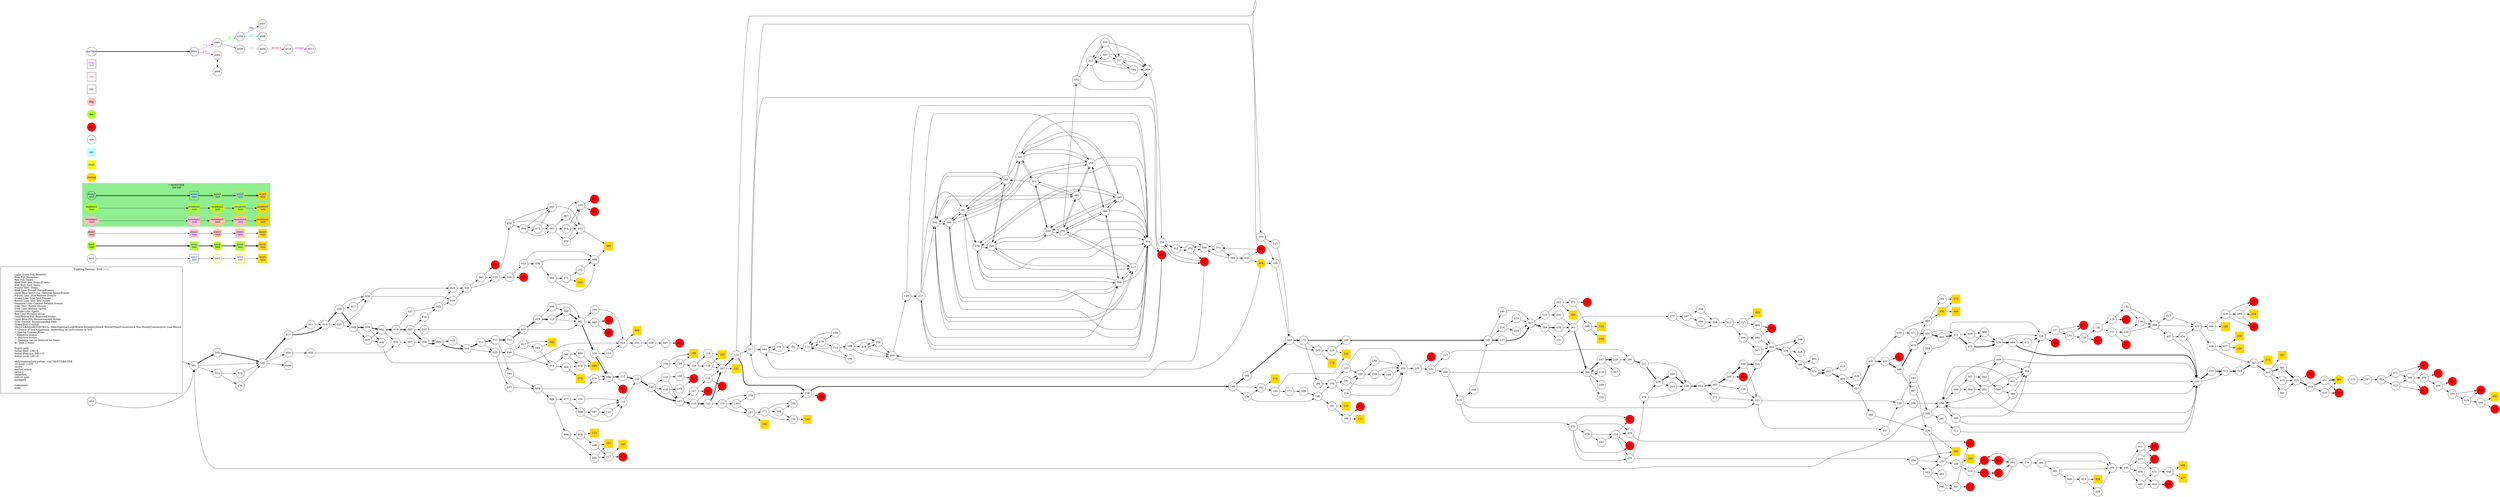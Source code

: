 digraph "Fighting Fantasy: Title" {
	// graph defaults
	rankdir=LR
	mclimit=50
	nodesep=.3 // changes horizontal separation of nodes
	ranksep=.4 // changes vertical separation of nodes
	node [height=.7
		width=.7
		shape=ellipse
		margin=0]
	edge[weight=5]

	// a box for a graph label
	// note that you can override the defaults set above
	title [label = "Fighting Fantasy: Title --/--/--\n\n \
		Light Green Fill: Benefits\l \
		Pink Fill: Penalties\l \
		Red Fill: Death\l \
		Blue Text: Key Items/Events\l \
		Red Text: Lost Items\l \
		Purple Text: Shops\l \
		Blue Line: Forced Items/Events\l \
		Light Blue Text/Line: Optional Items/Events\l \
		Purple Line: Dice Related Events\l \
		Green Line: Stat Test Passed\l \
		Brown Line: Stat Test Failed\l \
		Magenta Line: Combat Related Events\l \
		Grey Text: Riddle Answer\l \
		Grey Line: Hidden Option\l \
		Orange Line: Spells\l \
		Red Line: Possible Error\l \
		Gold/Yellow Fill: Required Nodes\l \
		Light Blue Fill: Recommended Nodes\l \
		Gold Outline: Recommended Path\l \
		Green Box: Combat\l \
		SK/ST/LK/AS/AR/TM/CW/CL: Skill/Stamina/Luck/Attack Strength/Attack Round/Time/Consecutive Win Round/Consecutive Lose Round\l \
		?: Chance of this happening, depending on instructions in text\l \
		*: Special Combat Rules\l \
		-: Negative Status\l \
		+: Positive Status\l \
		^: Damage can be reduced by items\l \
		@: Take 2 items\l\l \
		Starts with:\l \
		Initial Skill: 1d6+6\l \
		Initial Stamina: 2d6+12\l \
		Initial Luck: 1d6+6\l\l \
		skill/stamina/luck potion: +all SK/ST/LK&1ILK\l \
		10 meal: +4ST\l \
		sword\l \
		leather armor\l \
		lantern\l \
		tinderbox\l \
		2d6+6 gold\l \
		backpack\l\l \
		Comments:\l \
		none\l \
		"
		shape = "box"
		margin = 0.1]

	subgraph Required {
		node [style = "filled" color = "gold" fillcolor = "gold" fontcolor = "blue" shape = "rect"]
		key3
		boo5
		dam5
		monboo5
		mondam5
		mon5
		ending [fontcolor = "black" shape = "octagon"]
		049
		069
		070
		086
		092
		095
		106
		107
		115
		145
		151
		153
		162
		164
		174
		175
		211
		215
		235
		264
		280
		298
		299
		318
		339
		373
		375
		390
		397
		400
		404 [fontcolor = "black" shape = "octagon"]
		428
		446
		447
		449
		450
		454
		459
		461 [fontcolor = "black" shape = "octagon"]
		466
	}

	subgraph Required2 {
		node [style = "filled" color = "#FFF700" fillcolor = "#FFF700" fontcolor = "blue" shape = "rect"]
		req2
	}

	subgraph Recommended {
		node [penwidth = 3 color = "gold"]
		txt2
		key2 [shape = "rect" fontcolor = "blue"]
		boo3 [style = "filled" fillcolor = "greenyellow"]
		boo4 [style = "filled" fillcolor = "greenyellow"]
		dam3 [style = "filled" fillcolor = "pink"]
		dam4 [style = "filled" fillcolor = "pink"]
		monboo3 [style = "filled" fillcolor = "greenyellow"]
		monboo4 [style = "filled" fillcolor = "greenyellow"]
		mondam3 [style = "filled" fillcolor = "pink"]
		mondam4 [style = "filled" fillcolor = "pink"]
		mon3
		mon4
	}
	
	subgraph Optional {
		node [style = "filled" color = "paleturquoise1" fillcolor = "paleturquoise1" fontcolor = "blue" shape = "rect"]
		opt
	}

	subgraph Combat {
		style = "filled" color = "palegreen2"
		subgraph cluster_MONSTER {
			label = "? MONSTER\n 0/0 0/0"
			mon1 [label = "\N\n text"]
			mon2 [shape = "rect" fontcolor = "blue" label = "\N\n text"]
			mon3 [label = "\N\n text"]
			mon4 [shape = "rect" fontcolor = "blue" label = "\N\n text"]
			mon5 [shape = "rect" fontcolor = "blue" label = "\N\n text"]
			monboo1 [style = "filled" color = "greenyellow" label = "\N\n text"]
			monboo2 [shape = "rect" style = "filled" color = "greenyellow" fontcolor = "blue" label = "\N\n text"]
			monboo3 [label = "\N\n text"]
			monboo4 [shape = "rect" fontcolor = "blue" label = "\N\n text"]
			monboo5 [shape = "rect" fontcolor = "blue" label = "\N\n text"]
			mondam1 [style = "filled" color = "pink" label = "\N\n text"]
			mondam2 [shape = "rect" style = "filled" color = "pink" fontcolor = "blue" label = "\N\n text"]
			mondam3 [label = "\N\n text"]
			mondam4 [shape = "rect" fontcolor = "blue" label = "\N\n text"]
			mondam5 [shape = "rect" fontcolor = "blue" label = "\N\n text"]
		}
		cbt
	}

	subgraph Death {
		node [style = "filled" color = "red"]
		ddt
		031
		055
		062
		081
		085
		087
		091
		103
		105
		121
		126
		128
		131
		133
		136
		150
		157
		168
		182
		219
		236
		255
		259
		272
		301
		320
		322
		326
		333
		337
		341
		345
		346
		350
		370
		389
		392
		398
		406
		426
		429
		441
		444
		452
		453
		460
		463
		470
	}

	subgraph Boost {
		node [style = "filled" color = "greenyellow"]
		bst
		boo1 [label = "\N\n text"]
		boo2 [shape = "rect" fontcolor = "blue" label = "\N\n text"]
		boo3 [label = "\N\n text"]
		boo4 [shape = "rect" fontcolor = "blue" label = "\N\n text"]
		boo5 [shape = "rect" fontcolor = "blue" label = "\N\n text"]
	}

	subgraph Damage {
		node [style = "filled" color = "pink"]
		ddg
		dam1 [label = "\N\n text"]
		dam2 [shape = "rect" fontcolor = "blue" label = "\N\n text"]
		dam3 [label = "\N\n text"]
		dam4 [shape = "rect" fontcolor = "blue" label = "\N\n text"]
		dam5 [shape = "rect" fontcolor = "blue" label = "\N\n text"]
	}

	subgraph Key_Item {
		node [fontcolor = "blue" shape = "rect"]
		kky
		key1 [label = "\N\n text"]
		key2 [label = "\N\n text"]
		key3 [label = "\N\n text"]
	}
	
	subgraph Shop {
		node [fontcolor = "purple" shape = "rect"]
		shp
		shop1 [label = "\N\n text"]
	}

	mon1 -> mon2 -> mon3 -> mon4 -> mon5 [penwidth = 3]
	boo1 -> boo2 -> boo3 -> boo4 -> boo5 [penwidth = 3]
	dam1 -> dam2 -> dam3 -> dam4 -> dam5
	txt1 -> key1 -> txt2 -> key2 -> key3
	monboo1 -> monboo2 -> monboo3 -> monboo4 -> monboo5
	mondam1 -> mondam2 -> mondam3 -> mondam4 -> mondam5

	myTitle -> z001 [penwidth = 3]
	z001 -> z002 [color = "purple" fontcolor = "purple" label = "1-3"]
	z001 -> z003 [color = "purple" fontcolor = "purple" label = "4-6"]
	z002 -> z004 [color = "green" fontcolor = "green" label = "LK"]
	z002 -> z005 [color = "brown"]
	z003 -> z006 [dir = "both"]
	z004 -> z007 [color = "blue" fontcolor = "blue" label = "req"]
	z004 -> z008 [color = "cyan3" fontcolor = "cyan3" label = "-opt"]
	z005 -> z009 [color = "grey" fontcolor = "grey" label = "info"]
	z009 -> z010 [color = "crimson" fontcolor = "crimson" label = "error(?)"]
	z010 -> z011 [color = "magenta" fontcolor = "magenta" label = "escape"]
	{
		rank = same
		z003
		z006
	}

	title -> 001
	001 -> 003 [penwidth = 3]
	001 -> 036
	001 -> 022
	002 -> 001
	003 -> 036 [penwidth = 3]
	004 -> 005
	005 -> 006
	006 -> 007
	007 -> 008
	008 -> 009 [penwidth = 3]
	008 -> 009
	009 -> 010 [penwidth = 3]
	009 -> 418
	010 -> 025
	010 -> 011 [penwidth = 3]
	011 -> 025
	011 -> 012 [penwidth = 3]
	012 -> 013 [penwidth = 3]
	012 -> 044
	013 -> 051 [penwidth = 3]
	014 -> 028 [penwidth = 3]
	014 -> 020
	015 -> 036
	016 -> 032
	017 -> 038
	018 -> 052 [penwidth = 3]
	018 -> 039
	019 -> 050 [penwidth = 3]
	019 -> 037
	020 -> 048
	020 -> 038
	021 -> 014
	022 -> 015
	022 -> 475
	023 -> 054
	023 -> 030
	024 -> 049
	024 -> 035
	025 -> 046
	025 -> 033
	026 -> 032
	027 -> 014 [penwidth = 3]
	027 -> 021
	028 -> 017
	028 -> 038
	028 -> 048 [penwidth = 3]
	029 -> 052
	029 -> 039
	030 -> 042
	030 -> 055
	032 -> 040
	032 -> 023
	033 -> 058
	034 -> 045
	035 -> 059
	036 -> 027 [penwidth = 3]
	036 -> 004
	036 -> cover
	037 -> 045
	038 -> 016
	038 -> 026
	039 -> 024
	040 -> 023
	040 -> 031
	041 -> 079
	041 -> 060
	041 -> 067
	042 -> 089
	042 -> 056
	043 -> 051
	044 -> 058
	045 -> 016
	045 -> 026
	046 -> 057
	046 -> 075
	047 -> 062
	048 -> 029
	048 -> 018 [penwidth = 3]
	050 -> 043
	050 -> 034
	050 -> 008 [penwidth = 3]
	051 -> 073 [penwidth = 3]
	051 -> 061
	052 -> 019 [penwidth = 3]
	052 -> 006
	053 -> 069
	054 -> 064
	054 -> 041
	054 -> 083
	056 -> 089
	056 -> 065
	057 -> 092
	057 -> 063
	058 -> 074
	058 -> 068
	059 -> 047
	060 -> 053
	060 -> 102
	061 -> 100
	061 -> 116 [penwidth = 3]
	061 -> 080
	063 -> 092
	063 -> 075
	064 -> 072
	064 -> 041
	064 -> 083
	065 -> 089
	065 -> 071
	066 -> 093
	066 -> 078
	067 -> 053
	067 -> 102
	068 -> 094
	068 -> 077
	071 -> 101
	071 -> 095
	072 -> 064
	072 -> 041
	072 -> 083
	073 -> 090
	073 -> 112 [penwidth = 3]
	074 -> 096
	074 -> 096
	075 -> 084
	075 -> 066
	076 -> 115
	076 -> 098
	077 -> 104
	077 -> 088
	078 -> 086
	079 -> 053
	079 -> 102
	080 -> 103
	080 -> 087
	082 -> 117
	082 -> 107
	083 -> 053
	084 -> 070
	084 -> 078
	088 -> 113
	088 -> 097
	089 -> 069
	090 -> 099
	090 -> 061
	093 -> 086
	094 -> 076
	094 -> 082
	096 -> 085
	096 -> 111 [penwidth = 3]
	097 -> 113
	097 -> 141
	098 -> 117
	098 -> 107
	099 -> 061 [penwidth = 3]
	100 -> 024
	101 -> 089
	102 -> 081
	102 -> 091
	104 -> 113
	108 -> 121
	109 -> 121
	110 -> 157
	110 -> 142 [penwidth = 3]
	111 -> 120 [penwidth = 3]
	112 -> 099 [penwidth = 3]
	112 -> 061
	113 -> 120
	114 -> 153
	114 -> 163
	116 -> 123
	116 -> 096 [penwidth = 3]
	116 -> 096
	117 -> 145
	117 -> 105
	118 -> 163
	118 -> 150
	119 -> 108
	119 -> 167
	120 -> 148 [penwidth = 3]
	120 -> 154
	122 -> 169
	122 -> 178 [penwidth = 3]
	122 -> 217
	123 -> 024
	124 -> 128
	124 -> 127
	125 -> 130
	125 -> 133
	127 -> 132
	127 -> 136
	129 -> 135
	129 -> 126
	130 -> 138
	130 -> 396
	132 -> 129
	132 -> 136
	134 -> 138
	134 -> 396
	135 -> 137
	135 -> 125
	137 -> 134
	137 -> 131
	138 -> 396
	139 -> 153
	139 -> 163
	140 -> 158
	140 -> 187
	141 -> 113
	142 -> 163 [penwidth = 3]
	142 -> 170
	142 -> 150
	143 -> 160
	144 -> 106
	144 -> 159
	146 -> 227
	146 -> 236
	147 -> 157
	147 -> 118
	148 -> 119
	148 -> 155
	148 -> 167 [penwidth = 3]
	149 -> 192
	149 -> 166 [penwidth = 3]
	149 -> 156
	152 -> 164
	154 -> 106
	154 -> 144
	155 -> 109
	155 -> 167
	156 -> 192
	156 -> 199
	158 -> 178
	159 -> 114
	159 -> 139
	160 -> 203
	160 -> 172 [penwidth = 3]
	161 -> 173
	163 -> 122 [penwidth = 3]
	163 -> 151
	165 -> 177
	165 -> 235
	166 -> 160 [penwidth = 3]
	167 -> 110 [penwidth = 3]
	167 -> 147
	169 -> 194
	169 -> 143
	170 -> 140
	170 -> 158
	170 -> 187
	171 -> 202
	171 -> 152
	171 -> 185
	172 -> 203
	172 -> 188 [penwidth = 3]
	172 -> 184
	173 -> 179
	173 -> 161
	176 -> 183
	176 -> 161
	177 -> 206
	178 -> 168
	178 -> 149 [penwidth = 3]
	179 -> 195
	179 -> 212
	179 -> 173
	180 -> 214
	180 -> 197 [penwidth = 3]
	180 -> 190
	181 -> 215
	181 -> 198
	183 -> 176
	183 -> 161
	184 -> 193
	185 -> 202
	185 -> 152
	186 -> 226
	186 -> 208
	186 -> 200
	187 -> 162
	187 -> 171
	188 -> 180 [penwidth = 3]
	189 -> 210
	189 -> 204
	190 -> 207
	191 -> 201
	191 -> 182
	192 -> 165
	192 -> 174
	193 -> 223
	193 -> 241
	193 -> 216
	194 -> 160
	195 -> 173
	196 -> 173
	197 -> 207 [penwidth = 3]
	198 -> 219
	198 -> 211
	199 -> 193
	199 -> 181
	200 -> 146
	200 -> 236
	201 -> 189
	201 -> 213
	202 -> 178
	203 -> 220
	203 -> 175
	204 -> 218
	204 -> 257 [penwidth = 3]
	204 -> 248
	204 -> 232
	205 -> 222 [penwidth = 3]
	206 -> 199
	207 -> 225
	207 -> 244 [penwidth = 3]
	208 -> 226
	208 -> 200
	209 -> 191
	210 -> 221
	210 -> 251
	210 -> 240
	212 -> 186
	212 -> 196
	212 -> 173
	213 -> 205
	214 -> 233
	214 -> 224
	216 -> 209
	216 -> 230
	217 -> 183
	218 -> 204
	220 -> 235
	220 -> 188
	221 -> 237
	221 -> 229
	222 -> 239 [penwidth = 3]
	222 -> 246
	223 -> 209
	223 -> 230
	224 -> 207
	225 -> 252
	225 -> 242
	226 -> 208
	226 -> 200
	227 -> 243
	227 -> 261
	227 -> 253
	227 -> 306
	227 -> 354
	228 -> 205
	229 -> 245
	229 -> 258
	230 -> 250
	230 -> 238
	231 -> 263
//	232 -> 
	233 -> 207
	234 -> 255
//	235 -> 
	236 -> 200
	236 -> 217
	237 -> 229
	238 -> 209
	238 -> 249
	239 -> 267
	239 -> 260 [penwidth = 3]
	240 -> 180
	241 -> 209
	241 -> 230
	242 -> 263
	243 -> 340
	243 -> 269
	243 -> 305
	243 -> 317
	243 -> 354
	244 -> 254 [penwidth = 3]
	244 -> 231
	245 -> 268
	245 -> 284
	246 -> 262 [penwidth = 3]
//	247 -> 
//	248 -> 
	249 -> 209
	250 -> 209
	251 -> 259
	251 -> 272
	251 -> 294
	251 -> 234
	251 -> 278
	252 -> 264
	252 -> 275
	253 -> 305
	253 -> 331
	253 -> 340
	253 -> 266
	253 -> 354
	254 -> 263
	256 -> 302
	256 -> 280
	256 -> 270
	257 -> 247
	257 -> 228 [penwidth = 3]
	258 -> 358
	260 -> 246 [penwidth = 3]
	261 -> 269
	261 -> 340
	261 -> 331
	261 -> 276
	261 -> 354
	262 -> 273
	262 -> 283 [penwidth = 3]
	263 -> 277
	263 -> 204 [penwidth = 3]
	265 -> 310
	266 -> 279
	266 -> 285
	266 -> 306
	266 -> 253
	266 -> 354
	267 -> 246
	268 -> 281
	268 -> 358
	268 -> 001
	269 -> 261
	269 -> 243
	269 -> 331
	269 -> 295
	269 -> 354
	270 -> 286
	270 -> 280
	271 -> 287
	273 -> 221
	274 -> 239
	274 -> 246
	275 -> 288
	275 -> 301
	276 -> 295
	276 -> 306
	276 -> 285
	276 -> 261
	276 -> 354
	277 -> 297
	277 -> 289
	278 -> 265
	278 -> 310
	279 -> 266
	279 -> 342
	279 -> 317
	279 -> 305
	279 -> 291
	281 -> 311
//	282 -> 
	283 -> 316
	283 -> 293 [penwidth = 3]
	284 -> 124
	285 -> 342
	285 -> 266
	285 -> 276
	285 -> 331
	285 -> 354
	286 -> 319
	286 -> 299
	287 -> 303
	288 -> 318
	288 -> 298
	289 -> 312
	290 -> 307
	290 -> 307
	291 -> 313
	291 -> 327
	291 -> 369
	292 -> 332 [penwidth = 3]
	292 -> 314
	293 -> 308 [penwidth = 3]
	293 -> 322
	294 -> 274
	294 -> 256
	295 -> 276
	295 -> 317
	295 -> 342
	295 -> 269
	295 -> 354
//	296 -> 
	297 -> 309
	297 -> 328
//	300 -> 
	302 -> 282
	302 -> 290
	302 -> 270
	303 -> 371
	303 -> 323
	304 -> 124
	305 -> 253
	305 -> 321
	305 -> 243
	305 -> 279
	305 -> 354
	306 -> 317
	306 -> 276
	306 -> 266
	306 -> 340
	306 -> 354
	307 -> 320
	307 -> 255
	308 -> 221
	308 -> 324 [penwidth = 3]
	309 -> 289
	310 -> 259
	310 -> 272
	310 -> 294
	310 -> 234
	311 -> 292
	312 -> 336
	312 -> 325
	313 -> 335
	313 -> 343
	313 -> 369
	314 -> 329 [penwidth = 3]
//	315 -> 
	316 -> 221
	316 -> 324
	317 -> 306
	317 -> 295
	317 -> 279
	317 -> 243
	317 -> 354
	319 -> 326
	319 -> 337
	321 -> 331
	321 -> 305
	321 -> 269
	321 -> 342
	321 -> 354
	323 -> 370
	323 -> 334
	324 -> 402 [penwidth = 3]
	325 -> 339
	325 -> 384
	326 -> 333
	327 -> 313
	327 -> 344
	327 -> 369
	328 -> 289
	329 -> 347 [penwidth = 3]
	330 -> 352
	330 -> 341
	330 -> 399
	331 -> 321
	331 -> 253
	331 -> 261
	331 -> 285
	331 -> 354
	332 -> 314 [penwidth = 3]
	333 -> 353
	334 -> 346
	334 -> 370
	334 -> 379
	335 -> 313
	335 -> 327
	335 -> 369
	336 -> 357
	336 -> 380
	337 -> 345
//	338 -> 
	340 -> 243
	340 -> 261
	340 -> 253
	340 -> 306
	340 -> 354
	341 -> 330
	341 -> 217
	342 -> 285
	342 -> 279
	342 -> 295
	342 -> 321
	342 -> 354
	343 -> 313
	343 -> 327
	343 -> 369
	344 -> 313
	344 -> 327
	344 -> 369
	345 -> 353
	347 -> 375
	347 -> 355 [penwidth = 3]
	348 -> 373
//	349 -> 
	351 -> 399
	351 -> 382
	352 -> 372
	337 -> 353 [dir = back]
	326 -> 353 [dir = back]
	353 -> 376
	354 -> 227
	354 -> 236
	355 -> 387 [penwidth = 3]
	355 -> 415
	355 -> 381
	355 -> 397
	356 -> 392
	356 -> 385
	357 -> 402
	358 -> 360
	358 -> 365
	359 -> 292
	359 -> 358
	359 -> 304
	360 -> 367
	360 -> 364
	361 -> 292
	361 -> 358
	361 -> 304
	362 -> 292
	362 -> 358
	362 -> 304
	363 -> 359
	363 -> 366
	364 -> 362
	365 -> 292
	365 -> 358
	365 -> 304
	366 -> 361
	366 -> 368
	367 -> 362
	367 -> 363
	368 -> 292
	368 -> 358
	368 -> 304
	369 -> 330
	371 -> 346
	371 -> 334
	372 -> 352
	372 -> 341
	372 -> 399
	374 -> 393 [penwidth = 3]
	374 -> 393
	376 -> 394
	376 -> 383
//	377 -> 
	378 -> 349
	378 -> 338
	378 -> 386 [penwidth = 3]
	379 -> 389
	379 -> 356
	380 -> 350
	380 -> 402
	381 -> 425
	382 -> 399
	382 -> 391
	383 -> 394
	383 -> 401
	384 -> 402
	384 -> 350
	385 -> 398
	385 -> 410
	386 -> 405
	386 -> 374 [penwidth = 3]
	387 -> 425 [penwidth = 3]
//	388 -> 
	390 -> 373
	390 -> 400
	391 -> 404
	391 -> 426
	393 -> 413
	393 -> 403 [penwidth = 3]
	394 -> 430
//	395 -> 
	396 -> 407
	396 -> 433
	396 -> 417
//	398 -> 
	399 -> 351
	399 -> 372
	401 -> 394
	401 -> 409
	402 -> 378 [penwidth = 3]
	402 -> 338
	403 -> 427 [penwidth = 3]
	403 -> 416
	404 -> 194
	404 -> 183
//	405 -> 
	407 -> 292
	407 -> 424
	408 -> 428
	408 -> 420
	409 -> 423
	410 -> 440
	410 -> 398
	411 -> 470
	411 -> 452
	412 -> 422 [penwidth = 3]
	412 -> 435
//	413 -> 
	414 -> 451 [penwidth = 3]
	414 -> 434
	415 -> 425
//	416 -> 
	417 -> 433
	418 -> 010
	419 -> 431
	419 -> 452
	420 -> 469
	420 -> 444
	420 -> 463
	421 -> 453
	422 -> 468
	422 -> 474 [penwidth = 3]
	423 -> 438
	423 -> 449
	424 -> 433
	424 -> 292
	425 -> 414 [penwidth = 3]
	425 -> 406
	426 -> 351
	426 -> 217
	427 -> 457 [penwidth = 3]
	427 -> 443
	430 -> 445
	430 -> 411
	430 -> 419
	430 -> 456
	431 -> 442
	432 -> 448 [penwidth = 3]
	432 -> 460
	433 -> 458
	433 -> 408
	434 -> 441
	434 -> 461
	435 -> 468
	435 -> 474
	436 -> 280
	436 -> 270
	437 -> 459
	437 -> 450
	438 -> 394
	439 -> 471
	439 -> 465
	440 -> 446
	440 -> 429
	442 -> 447
	442 -> 466
	443 -> 436
	445 -> 431
	445 -> 421
	448 -> 473 [penwidth = 3]
	448 -> 467
	451 -> 441
	451 -> 461 [penwidth = 3]
	455 -> 412
	455 -> 462 [penwidth = 3]
	456 -> 470
	456 -> 421
	457 -> 439
	457 -> 432 [penwidth = 3]
	458 -> 347
	458 -> 437
	461 -> 271 [color = "grey"]
	462 -> 412 [penwidth = 3]
	464 -> 472
	464 -> 292 [penwidth = 3]
	465 -> 348
	465 -> 390
	467 -> 436
	468 -> 474
	469 -> 444
	469 -> 463
	469 -> 454
	471 -> 455
	472 -> 124
	473 -> 455 [penwidth = 3]
	473 -> 465
	474 -> 124
	474 -> 464 [penwidth = 3]
	475 -> 036
}
